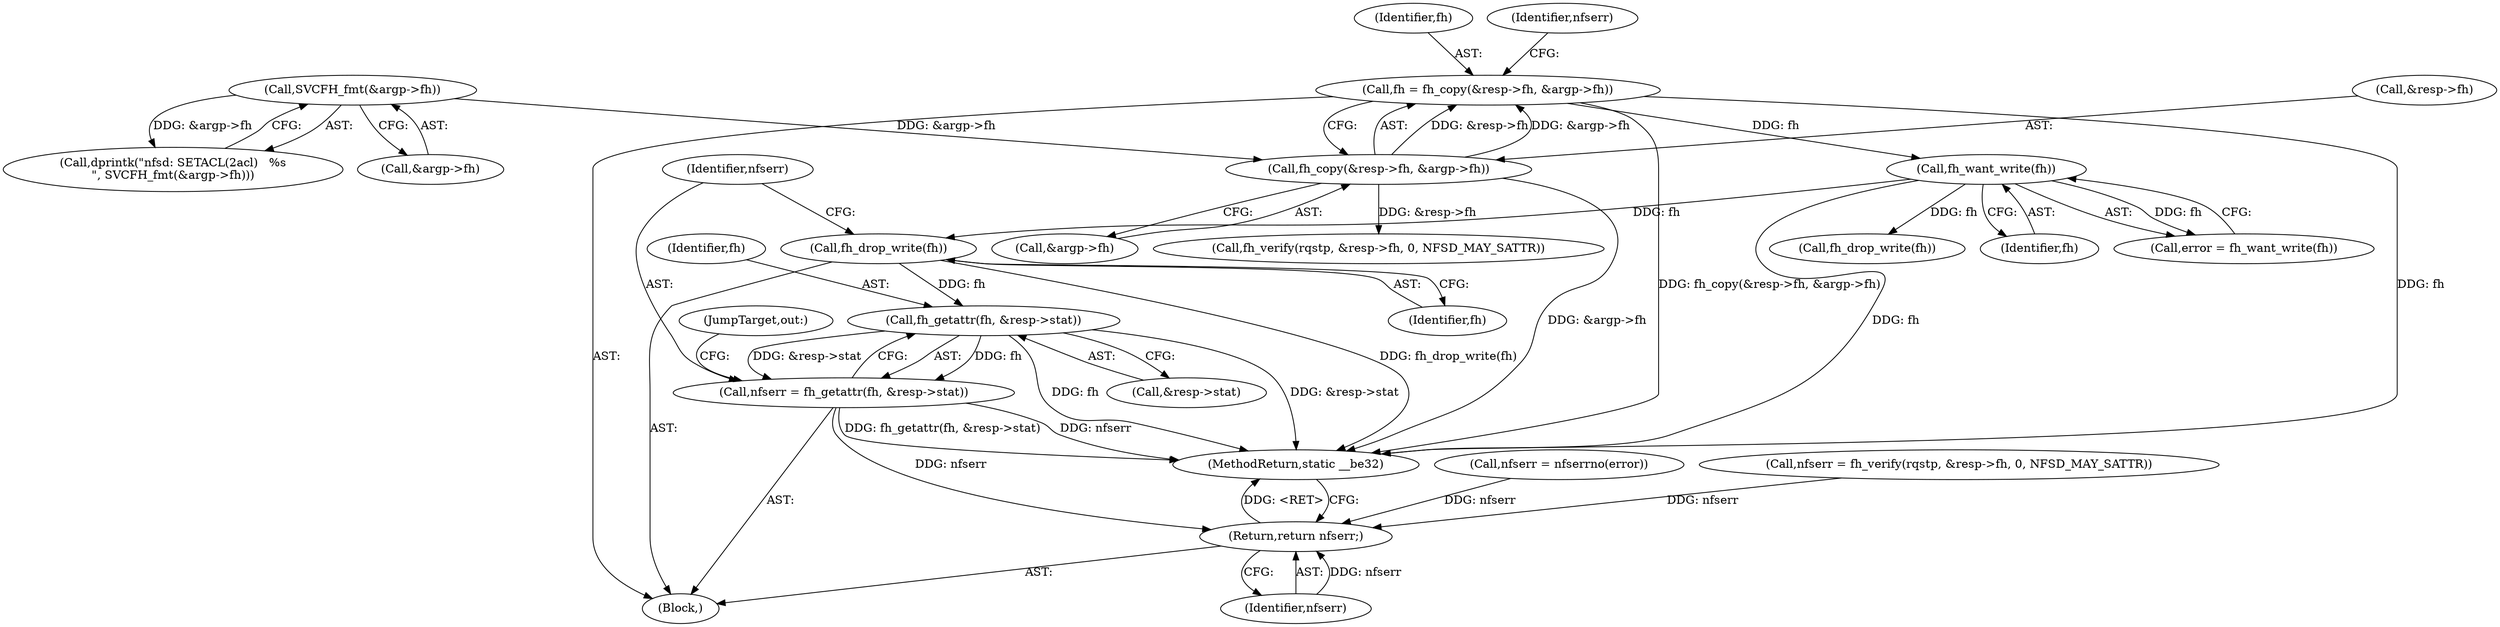 digraph "0_linux_999653786df6954a31044528ac3f7a5dadca08f4@API" {
"1000196" [label="(Call,fh_drop_write(fh))"];
"1000169" [label="(Call,fh_want_write(fh))"];
"1000120" [label="(Call,fh = fh_copy(&resp->fh, &argp->fh))"];
"1000122" [label="(Call,fh_copy(&resp->fh, &argp->fh))"];
"1000115" [label="(Call,SVCFH_fmt(&argp->fh))"];
"1000200" [label="(Call,fh_getattr(fh, &resp->stat))"];
"1000198" [label="(Call,nfserr = fh_getattr(fh, &resp->stat))"];
"1000215" [label="(Return,return nfserr;)"];
"1000121" [label="(Identifier,fh)"];
"1000206" [label="(JumpTarget,out:)"];
"1000216" [label="(Identifier,nfserr)"];
"1000113" [label="(Call,dprintk(\"nfsd: SETACL(2acl)   %s\n\", SVCFH_fmt(&argp->fh)))"];
"1000132" [label="(Identifier,nfserr)"];
"1000201" [label="(Identifier,fh)"];
"1000218" [label="(Call,fh_drop_write(fh))"];
"1000105" [label="(Block,)"];
"1000115" [label="(Call,SVCFH_fmt(&argp->fh))"];
"1000221" [label="(Call,nfserr = nfserrno(error))"];
"1000196" [label="(Call,fh_drop_write(fh))"];
"1000202" [label="(Call,&resp->stat)"];
"1000169" [label="(Call,fh_want_write(fh))"];
"1000122" [label="(Call,fh_copy(&resp->fh, &argp->fh))"];
"1000116" [label="(Call,&argp->fh)"];
"1000198" [label="(Call,nfserr = fh_getattr(fh, &resp->stat))"];
"1000215" [label="(Return,return nfserr;)"];
"1000131" [label="(Call,nfserr = fh_verify(rqstp, &resp->fh, 0, NFSD_MAY_SATTR))"];
"1000199" [label="(Identifier,nfserr)"];
"1000200" [label="(Call,fh_getattr(fh, &resp->stat))"];
"1000133" [label="(Call,fh_verify(rqstp, &resp->fh, 0, NFSD_MAY_SATTR))"];
"1000197" [label="(Identifier,fh)"];
"1000120" [label="(Call,fh = fh_copy(&resp->fh, &argp->fh))"];
"1000226" [label="(MethodReturn,static __be32)"];
"1000127" [label="(Call,&argp->fh)"];
"1000123" [label="(Call,&resp->fh)"];
"1000170" [label="(Identifier,fh)"];
"1000167" [label="(Call,error = fh_want_write(fh))"];
"1000196" -> "1000105"  [label="AST: "];
"1000196" -> "1000197"  [label="CFG: "];
"1000197" -> "1000196"  [label="AST: "];
"1000199" -> "1000196"  [label="CFG: "];
"1000196" -> "1000226"  [label="DDG: fh_drop_write(fh)"];
"1000169" -> "1000196"  [label="DDG: fh"];
"1000196" -> "1000200"  [label="DDG: fh"];
"1000169" -> "1000167"  [label="AST: "];
"1000169" -> "1000170"  [label="CFG: "];
"1000170" -> "1000169"  [label="AST: "];
"1000167" -> "1000169"  [label="CFG: "];
"1000169" -> "1000226"  [label="DDG: fh"];
"1000169" -> "1000167"  [label="DDG: fh"];
"1000120" -> "1000169"  [label="DDG: fh"];
"1000169" -> "1000218"  [label="DDG: fh"];
"1000120" -> "1000105"  [label="AST: "];
"1000120" -> "1000122"  [label="CFG: "];
"1000121" -> "1000120"  [label="AST: "];
"1000122" -> "1000120"  [label="AST: "];
"1000132" -> "1000120"  [label="CFG: "];
"1000120" -> "1000226"  [label="DDG: fh_copy(&resp->fh, &argp->fh)"];
"1000120" -> "1000226"  [label="DDG: fh"];
"1000122" -> "1000120"  [label="DDG: &resp->fh"];
"1000122" -> "1000120"  [label="DDG: &argp->fh"];
"1000122" -> "1000127"  [label="CFG: "];
"1000123" -> "1000122"  [label="AST: "];
"1000127" -> "1000122"  [label="AST: "];
"1000122" -> "1000226"  [label="DDG: &argp->fh"];
"1000115" -> "1000122"  [label="DDG: &argp->fh"];
"1000122" -> "1000133"  [label="DDG: &resp->fh"];
"1000115" -> "1000113"  [label="AST: "];
"1000115" -> "1000116"  [label="CFG: "];
"1000116" -> "1000115"  [label="AST: "];
"1000113" -> "1000115"  [label="CFG: "];
"1000115" -> "1000113"  [label="DDG: &argp->fh"];
"1000200" -> "1000198"  [label="AST: "];
"1000200" -> "1000202"  [label="CFG: "];
"1000201" -> "1000200"  [label="AST: "];
"1000202" -> "1000200"  [label="AST: "];
"1000198" -> "1000200"  [label="CFG: "];
"1000200" -> "1000226"  [label="DDG: fh"];
"1000200" -> "1000226"  [label="DDG: &resp->stat"];
"1000200" -> "1000198"  [label="DDG: fh"];
"1000200" -> "1000198"  [label="DDG: &resp->stat"];
"1000198" -> "1000105"  [label="AST: "];
"1000199" -> "1000198"  [label="AST: "];
"1000206" -> "1000198"  [label="CFG: "];
"1000198" -> "1000226"  [label="DDG: fh_getattr(fh, &resp->stat)"];
"1000198" -> "1000226"  [label="DDG: nfserr"];
"1000198" -> "1000215"  [label="DDG: nfserr"];
"1000215" -> "1000105"  [label="AST: "];
"1000215" -> "1000216"  [label="CFG: "];
"1000216" -> "1000215"  [label="AST: "];
"1000226" -> "1000215"  [label="CFG: "];
"1000215" -> "1000226"  [label="DDG: <RET>"];
"1000216" -> "1000215"  [label="DDG: nfserr"];
"1000131" -> "1000215"  [label="DDG: nfserr"];
"1000221" -> "1000215"  [label="DDG: nfserr"];
}
